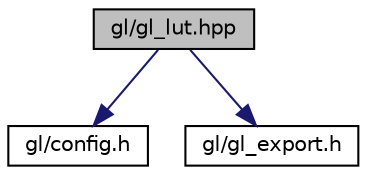 digraph "gl/gl_lut.hpp"
{
 // LATEX_PDF_SIZE
  edge [fontname="Helvetica",fontsize="10",labelfontname="Helvetica",labelfontsize="10"];
  node [fontname="Helvetica",fontsize="10",shape=record];
  Node1 [label="gl/gl_lut.hpp",height=0.2,width=0.4,color="black", fillcolor="grey75", style="filled", fontcolor="black",tooltip="Look up tables LUTs with weight and values for Gauss-Legendre knots."];
  Node1 -> Node2 [color="midnightblue",fontsize="10",style="solid",fontname="Helvetica"];
  Node2 [label="gl/config.h",height=0.2,width=0.4,color="black", fillcolor="white", style="filled",URL="$dd/d2a/gl_2config_8h.html",tooltip="Auto-generated configuration file."];
  Node1 -> Node3 [color="midnightblue",fontsize="10",style="solid",fontname="Helvetica"];
  Node3 [label="gl/gl_export.h",height=0.2,width=0.4,color="black", fillcolor="white", style="filled",URL="$db/deb/gl__export_8h.html",tooltip=" "];
}
